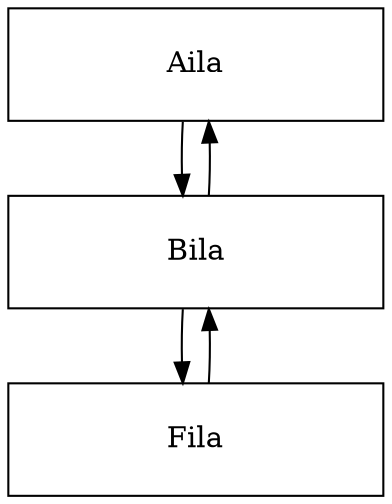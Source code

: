 digraph { 
node[shape=box, width = 2.5, height = .75 ]; 
Aila->Bila
Bila->Aila
Bila->Fila
Fila->Bila

}